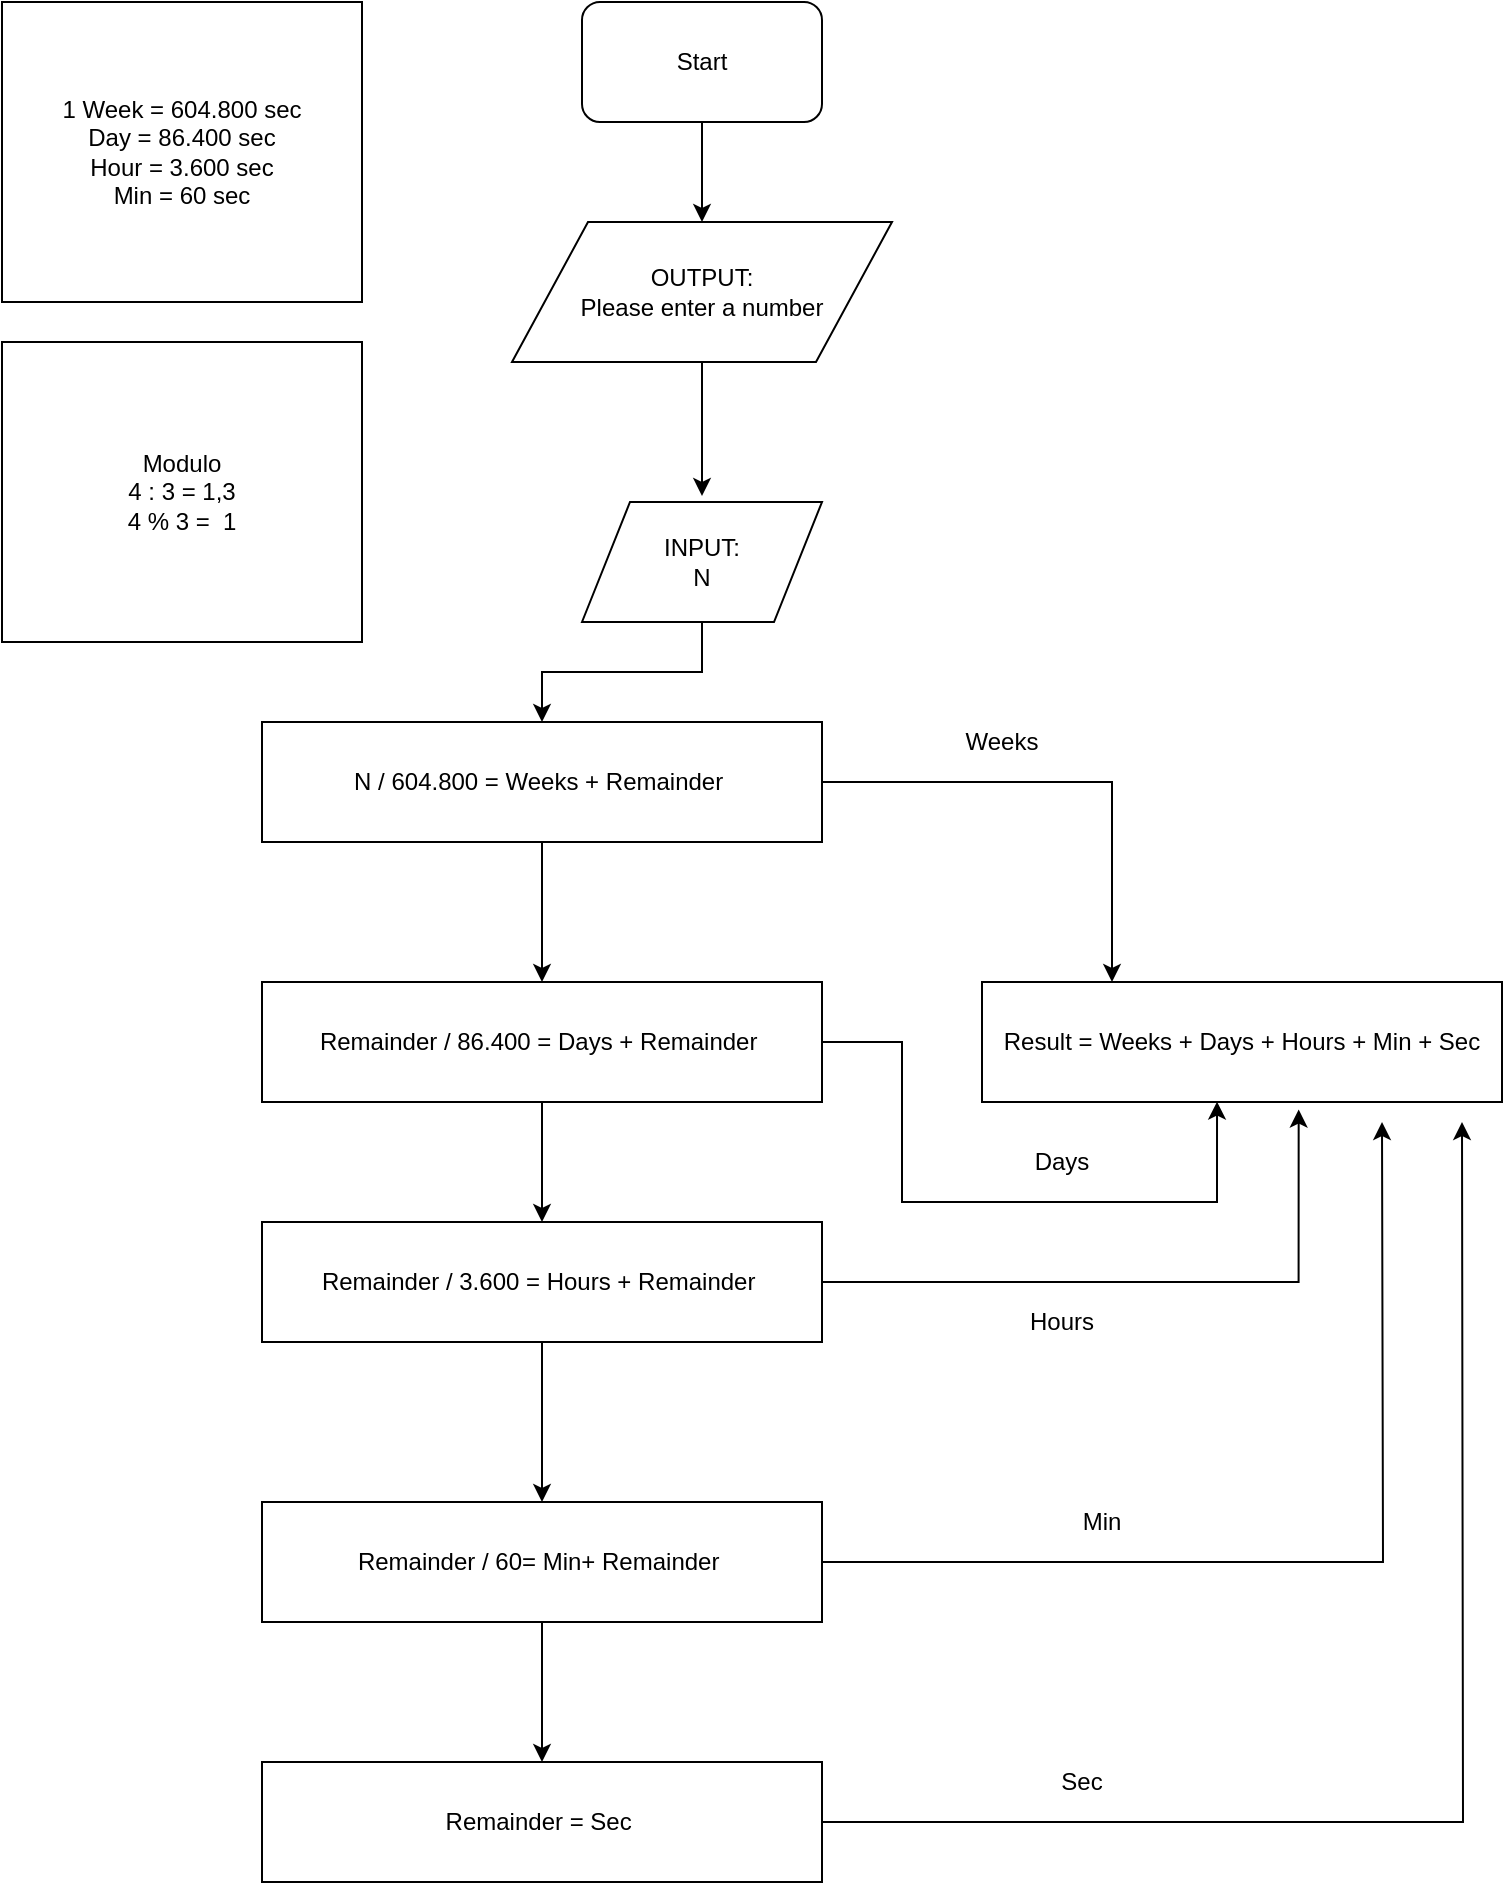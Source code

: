 <mxfile version="13.3.1" type="device"><diagram id="XXINxOlAdQzc1QsZ2bV1" name="Page-1"><mxGraphModel dx="1024" dy="592" grid="1" gridSize="10" guides="1" tooltips="1" connect="1" arrows="1" fold="1" page="1" pageScale="1" pageWidth="827" pageHeight="1169" math="0" shadow="0"><root><mxCell id="0"/><mxCell id="1" parent="0"/><mxCell id="aKYP1DAvCwiXvwejPGuA-4" style="edgeStyle=orthogonalEdgeStyle;rounded=0;orthogonalLoop=1;jettySize=auto;html=1;entryX=0.5;entryY=0;entryDx=0;entryDy=0;" parent="1" source="aKYP1DAvCwiXvwejPGuA-1" target="aKYP1DAvCwiXvwejPGuA-2" edge="1"><mxGeometry relative="1" as="geometry"/></mxCell><mxCell id="aKYP1DAvCwiXvwejPGuA-1" value="Start" style="rounded=1;whiteSpace=wrap;html=1;" parent="1" vertex="1"><mxGeometry x="320" y="80" width="120" height="60" as="geometry"/></mxCell><mxCell id="aKYP1DAvCwiXvwejPGuA-5" style="edgeStyle=orthogonalEdgeStyle;rounded=0;orthogonalLoop=1;jettySize=auto;html=1;" parent="1" source="aKYP1DAvCwiXvwejPGuA-2" edge="1"><mxGeometry relative="1" as="geometry"><mxPoint x="380" y="327" as="targetPoint"/></mxGeometry></mxCell><mxCell id="aKYP1DAvCwiXvwejPGuA-2" value="OUTPUT: &lt;br&gt;Please enter a number" style="shape=parallelogram;perimeter=parallelogramPerimeter;whiteSpace=wrap;html=1;" parent="1" vertex="1"><mxGeometry x="285" y="190" width="190" height="70" as="geometry"/></mxCell><mxCell id="aKYP1DAvCwiXvwejPGuA-14" style="edgeStyle=orthogonalEdgeStyle;rounded=0;orthogonalLoop=1;jettySize=auto;html=1;" parent="1" source="aKYP1DAvCwiXvwejPGuA-3" target="aKYP1DAvCwiXvwejPGuA-9" edge="1"><mxGeometry relative="1" as="geometry"/></mxCell><mxCell id="aKYP1DAvCwiXvwejPGuA-3" value="INPUT:&lt;br&gt;N" style="shape=parallelogram;perimeter=parallelogramPerimeter;whiteSpace=wrap;html=1;" parent="1" vertex="1"><mxGeometry x="320" y="330" width="120" height="60" as="geometry"/></mxCell><mxCell id="aKYP1DAvCwiXvwejPGuA-7" value="1 Week = 604.800 sec&lt;br&gt;Day = 86.400 sec&lt;br&gt;Hour = 3.600 sec&lt;br&gt;Min = 60 sec" style="rounded=0;whiteSpace=wrap;html=1;" parent="1" vertex="1"><mxGeometry x="30" y="80" width="180" height="150" as="geometry"/></mxCell><mxCell id="aKYP1DAvCwiXvwejPGuA-18" style="edgeStyle=orthogonalEdgeStyle;rounded=0;orthogonalLoop=1;jettySize=auto;html=1;entryX=0.5;entryY=0;entryDx=0;entryDy=0;" parent="1" source="aKYP1DAvCwiXvwejPGuA-9" target="aKYP1DAvCwiXvwejPGuA-10" edge="1"><mxGeometry relative="1" as="geometry"/></mxCell><mxCell id="aKYP1DAvCwiXvwejPGuA-22" style="edgeStyle=orthogonalEdgeStyle;rounded=0;orthogonalLoop=1;jettySize=auto;html=1;entryX=0.25;entryY=0;entryDx=0;entryDy=0;" parent="1" source="aKYP1DAvCwiXvwejPGuA-9" target="aKYP1DAvCwiXvwejPGuA-15" edge="1"><mxGeometry relative="1" as="geometry"/></mxCell><mxCell id="aKYP1DAvCwiXvwejPGuA-9" value="N / 604.800 = Weeks + Remainder&amp;nbsp;" style="rounded=0;whiteSpace=wrap;html=1;" parent="1" vertex="1"><mxGeometry x="160" y="440" width="280" height="60" as="geometry"/></mxCell><mxCell id="aKYP1DAvCwiXvwejPGuA-19" style="edgeStyle=orthogonalEdgeStyle;rounded=0;orthogonalLoop=1;jettySize=auto;html=1;entryX=0.5;entryY=0;entryDx=0;entryDy=0;" parent="1" source="aKYP1DAvCwiXvwejPGuA-10" target="aKYP1DAvCwiXvwejPGuA-11" edge="1"><mxGeometry relative="1" as="geometry"/></mxCell><mxCell id="aKYP1DAvCwiXvwejPGuA-26" style="edgeStyle=orthogonalEdgeStyle;rounded=0;orthogonalLoop=1;jettySize=auto;html=1;entryX=0.452;entryY=0.997;entryDx=0;entryDy=0;entryPerimeter=0;" parent="1" source="aKYP1DAvCwiXvwejPGuA-10" target="aKYP1DAvCwiXvwejPGuA-15" edge="1"><mxGeometry relative="1" as="geometry"><Array as="points"><mxPoint x="480" y="600"/><mxPoint x="480" y="680"/><mxPoint x="638" y="680"/></Array></mxGeometry></mxCell><mxCell id="aKYP1DAvCwiXvwejPGuA-10" value="Remainder / 86.400 = Days + Remainder&amp;nbsp;" style="rounded=0;whiteSpace=wrap;html=1;" parent="1" vertex="1"><mxGeometry x="160" y="570" width="280" height="60" as="geometry"/></mxCell><mxCell id="aKYP1DAvCwiXvwejPGuA-20" style="edgeStyle=orthogonalEdgeStyle;rounded=0;orthogonalLoop=1;jettySize=auto;html=1;entryX=0.5;entryY=0;entryDx=0;entryDy=0;" parent="1" source="aKYP1DAvCwiXvwejPGuA-11" target="aKYP1DAvCwiXvwejPGuA-12" edge="1"><mxGeometry relative="1" as="geometry"/></mxCell><mxCell id="aKYP1DAvCwiXvwejPGuA-25" style="edgeStyle=orthogonalEdgeStyle;rounded=0;orthogonalLoop=1;jettySize=auto;html=1;entryX=0.609;entryY=1.063;entryDx=0;entryDy=0;entryPerimeter=0;" parent="1" source="aKYP1DAvCwiXvwejPGuA-11" target="aKYP1DAvCwiXvwejPGuA-15" edge="1"><mxGeometry relative="1" as="geometry"/></mxCell><mxCell id="aKYP1DAvCwiXvwejPGuA-11" value="Remainder / 3.600 = Hours + Remainder&amp;nbsp;" style="rounded=0;whiteSpace=wrap;html=1;" parent="1" vertex="1"><mxGeometry x="160" y="690" width="280" height="60" as="geometry"/></mxCell><mxCell id="aKYP1DAvCwiXvwejPGuA-21" style="edgeStyle=orthogonalEdgeStyle;rounded=0;orthogonalLoop=1;jettySize=auto;html=1;entryX=0.5;entryY=0;entryDx=0;entryDy=0;" parent="1" source="aKYP1DAvCwiXvwejPGuA-12" target="aKYP1DAvCwiXvwejPGuA-13" edge="1"><mxGeometry relative="1" as="geometry"/></mxCell><mxCell id="aKYP1DAvCwiXvwejPGuA-24" style="edgeStyle=orthogonalEdgeStyle;rounded=0;orthogonalLoop=1;jettySize=auto;html=1;" parent="1" source="aKYP1DAvCwiXvwejPGuA-12" edge="1"><mxGeometry relative="1" as="geometry"><mxPoint x="720" y="640" as="targetPoint"/></mxGeometry></mxCell><mxCell id="aKYP1DAvCwiXvwejPGuA-12" value="Remainder / 60= Min+ Remainder&amp;nbsp;" style="rounded=0;whiteSpace=wrap;html=1;" parent="1" vertex="1"><mxGeometry x="160" y="830" width="280" height="60" as="geometry"/></mxCell><mxCell id="aKYP1DAvCwiXvwejPGuA-23" style="edgeStyle=orthogonalEdgeStyle;rounded=0;orthogonalLoop=1;jettySize=auto;html=1;" parent="1" source="aKYP1DAvCwiXvwejPGuA-13" edge="1"><mxGeometry relative="1" as="geometry"><mxPoint x="760" y="640" as="targetPoint"/></mxGeometry></mxCell><mxCell id="aKYP1DAvCwiXvwejPGuA-13" value="Remainder = Sec&amp;nbsp;" style="rounded=0;whiteSpace=wrap;html=1;" parent="1" vertex="1"><mxGeometry x="160" y="960" width="280" height="60" as="geometry"/></mxCell><mxCell id="aKYP1DAvCwiXvwejPGuA-15" value="Result = Weeks + Days + Hours + Min + Sec" style="rounded=0;whiteSpace=wrap;html=1;" parent="1" vertex="1"><mxGeometry x="520" y="570" width="260" height="60" as="geometry"/></mxCell><mxCell id="aKYP1DAvCwiXvwejPGuA-27" value="Weeks" style="text;html=1;strokeColor=none;fillColor=none;align=center;verticalAlign=middle;whiteSpace=wrap;rounded=0;" parent="1" vertex="1"><mxGeometry x="510" y="440" width="40" height="20" as="geometry"/></mxCell><mxCell id="aKYP1DAvCwiXvwejPGuA-28" value="Days&lt;span style=&quot;color: rgba(0 , 0 , 0 , 0) ; font-family: monospace ; font-size: 0px&quot;&gt;%3CmxGraphModel%3E%3Croot%3E%3CmxCell%20id%3D%220%22%2F%3E%3CmxCell%20id%3D%221%22%20parent%3D%220%22%2F%3E%3CmxCell%20id%3D%222%22%20value%3D%22Weeks%22%20style%3D%22text%3Bhtml%3D1%3BstrokeColor%3Dnone%3BfillColor%3Dnone%3Balign%3Dcenter%3BverticalAlign%3Dmiddle%3BwhiteSpace%3Dwrap%3Brounded%3D0%3B%22%20vertex%3D%221%22%20parent%3D%221%22%3E%3CmxGeometry%20x%3D%22510%22%20y%3D%22440%22%20width%3D%2240%22%20height%3D%2220%22%20as%3D%22geometry%22%2F%3E%3C%2FmxCell%3E%3C%2Froot%3E%3C%2FmxGraphModel%3E&lt;/span&gt;" style="text;html=1;strokeColor=none;fillColor=none;align=center;verticalAlign=middle;whiteSpace=wrap;rounded=0;" parent="1" vertex="1"><mxGeometry x="540" y="650" width="40" height="20" as="geometry"/></mxCell><mxCell id="aKYP1DAvCwiXvwejPGuA-29" value="Hours" style="text;html=1;strokeColor=none;fillColor=none;align=center;verticalAlign=middle;whiteSpace=wrap;rounded=0;" parent="1" vertex="1"><mxGeometry x="540" y="730" width="40" height="20" as="geometry"/></mxCell><mxCell id="aKYP1DAvCwiXvwejPGuA-30" value="Min" style="text;html=1;strokeColor=none;fillColor=none;align=center;verticalAlign=middle;whiteSpace=wrap;rounded=0;" parent="1" vertex="1"><mxGeometry x="560" y="830" width="40" height="20" as="geometry"/></mxCell><mxCell id="aKYP1DAvCwiXvwejPGuA-31" value="Sec" style="text;html=1;strokeColor=none;fillColor=none;align=center;verticalAlign=middle;whiteSpace=wrap;rounded=0;" parent="1" vertex="1"><mxGeometry x="550" y="960" width="40" height="20" as="geometry"/></mxCell><mxCell id="aKYP1DAvCwiXvwejPGuA-32" value="Modulo&lt;br&gt;4 : 3 = 1,3&lt;br&gt;4 % 3 =&amp;nbsp; 1" style="rounded=0;whiteSpace=wrap;html=1;" parent="1" vertex="1"><mxGeometry x="30" y="250" width="180" height="150" as="geometry"/></mxCell></root></mxGraphModel></diagram></mxfile>